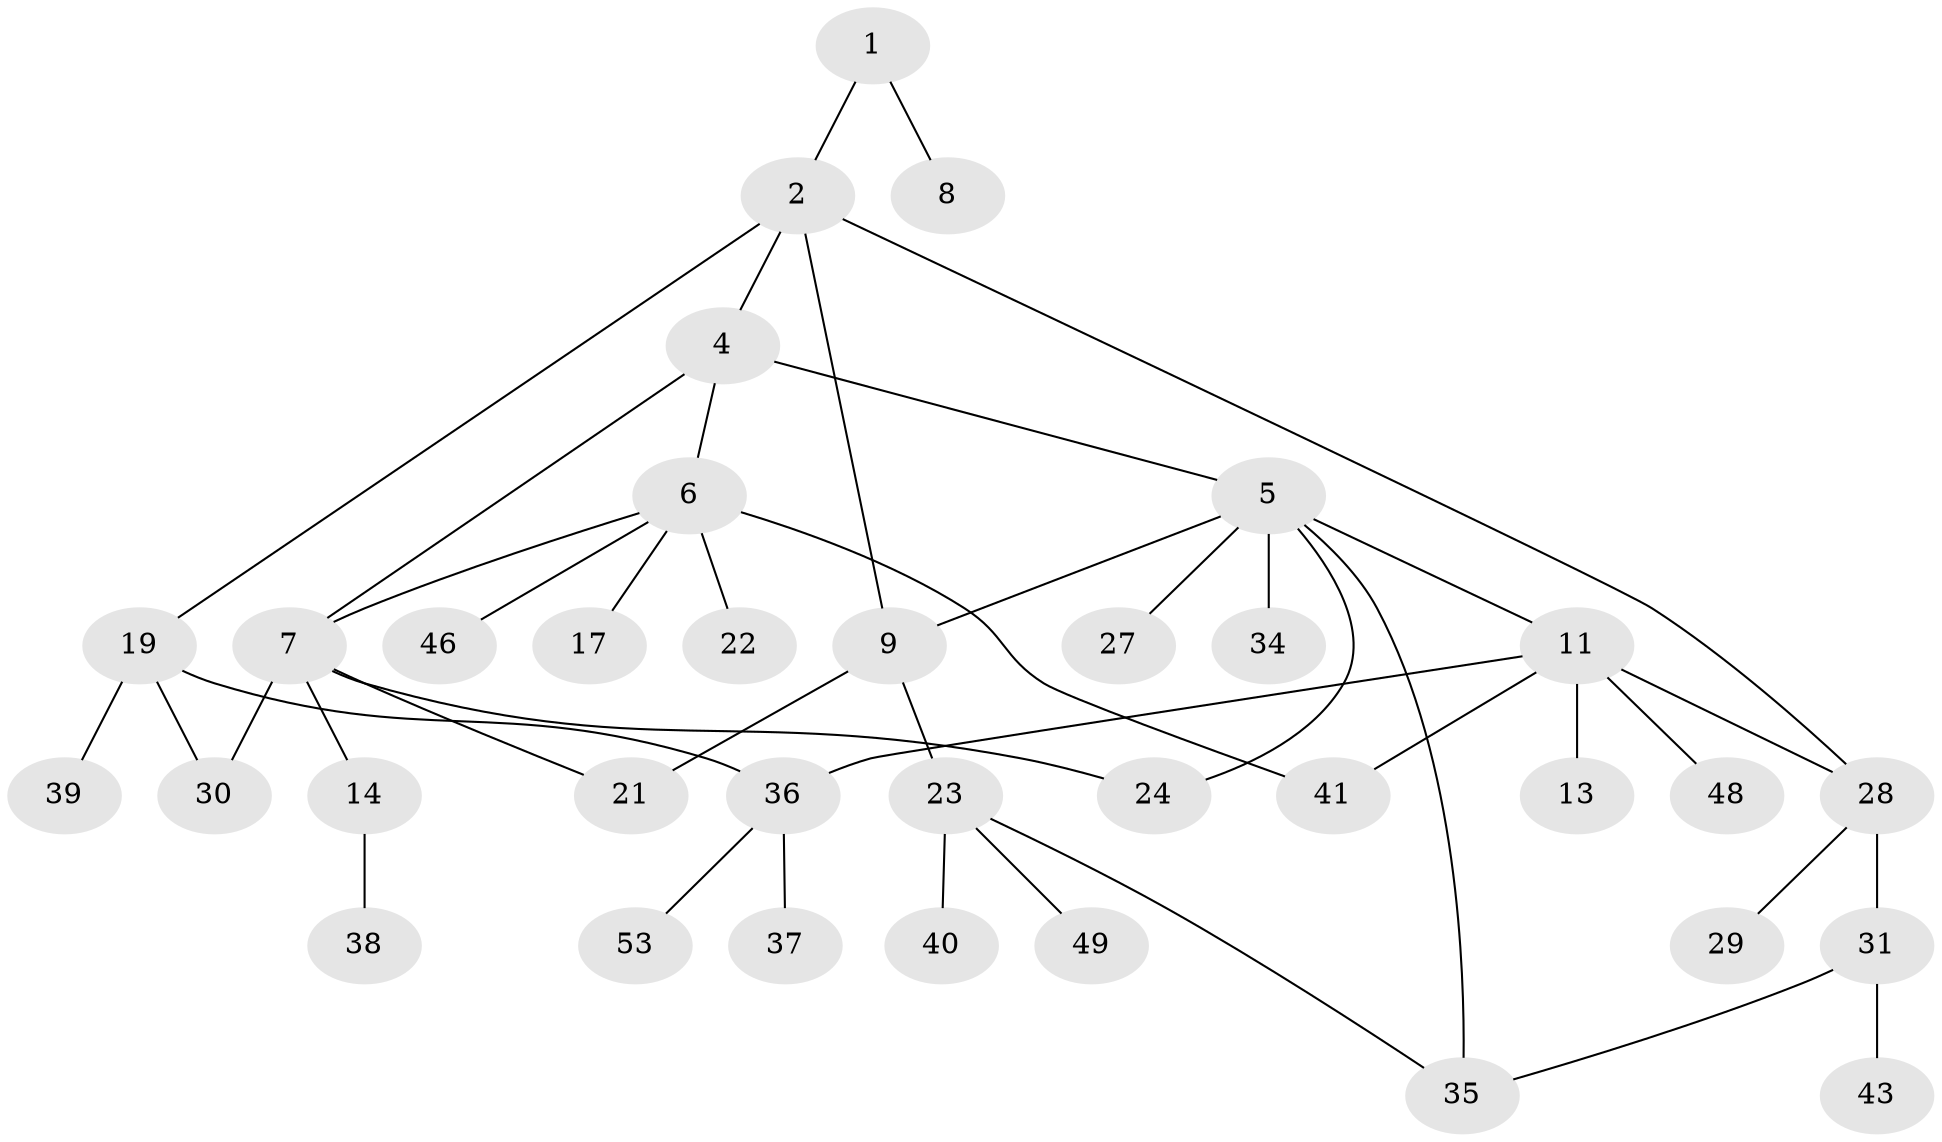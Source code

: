 // Generated by graph-tools (version 1.1) at 2025/23/03/03/25 07:23:32]
// undirected, 35 vertices, 44 edges
graph export_dot {
graph [start="1"]
  node [color=gray90,style=filled];
  1 [super="+16"];
  2 [super="+3"];
  4 [super="+20"];
  5 [super="+12"];
  6 [super="+32"];
  7 [super="+10"];
  8;
  9 [super="+15"];
  11 [super="+18"];
  13;
  14;
  17 [super="+51"];
  19 [super="+25"];
  21;
  22;
  23 [super="+26"];
  24;
  27;
  28 [super="+42"];
  29;
  30 [super="+33"];
  31 [super="+47"];
  34;
  35;
  36 [super="+45"];
  37;
  38 [super="+50"];
  39 [super="+44"];
  40;
  41 [super="+52"];
  43;
  46;
  48;
  49;
  53;
  1 -- 2;
  1 -- 8;
  2 -- 19;
  2 -- 4;
  2 -- 9;
  2 -- 28;
  4 -- 5;
  4 -- 6;
  4 -- 7;
  5 -- 9;
  5 -- 11;
  5 -- 34;
  5 -- 24;
  5 -- 27;
  5 -- 35;
  6 -- 17;
  6 -- 22;
  6 -- 41;
  6 -- 46;
  6 -- 7;
  7 -- 24;
  7 -- 30;
  7 -- 21;
  7 -- 14;
  9 -- 21;
  9 -- 23;
  11 -- 13;
  11 -- 48;
  11 -- 36;
  11 -- 41;
  11 -- 28;
  14 -- 38;
  19 -- 36;
  19 -- 30;
  19 -- 39;
  23 -- 40;
  23 -- 49;
  23 -- 35;
  28 -- 29;
  28 -- 31;
  31 -- 43;
  31 -- 35;
  36 -- 37;
  36 -- 53;
}
